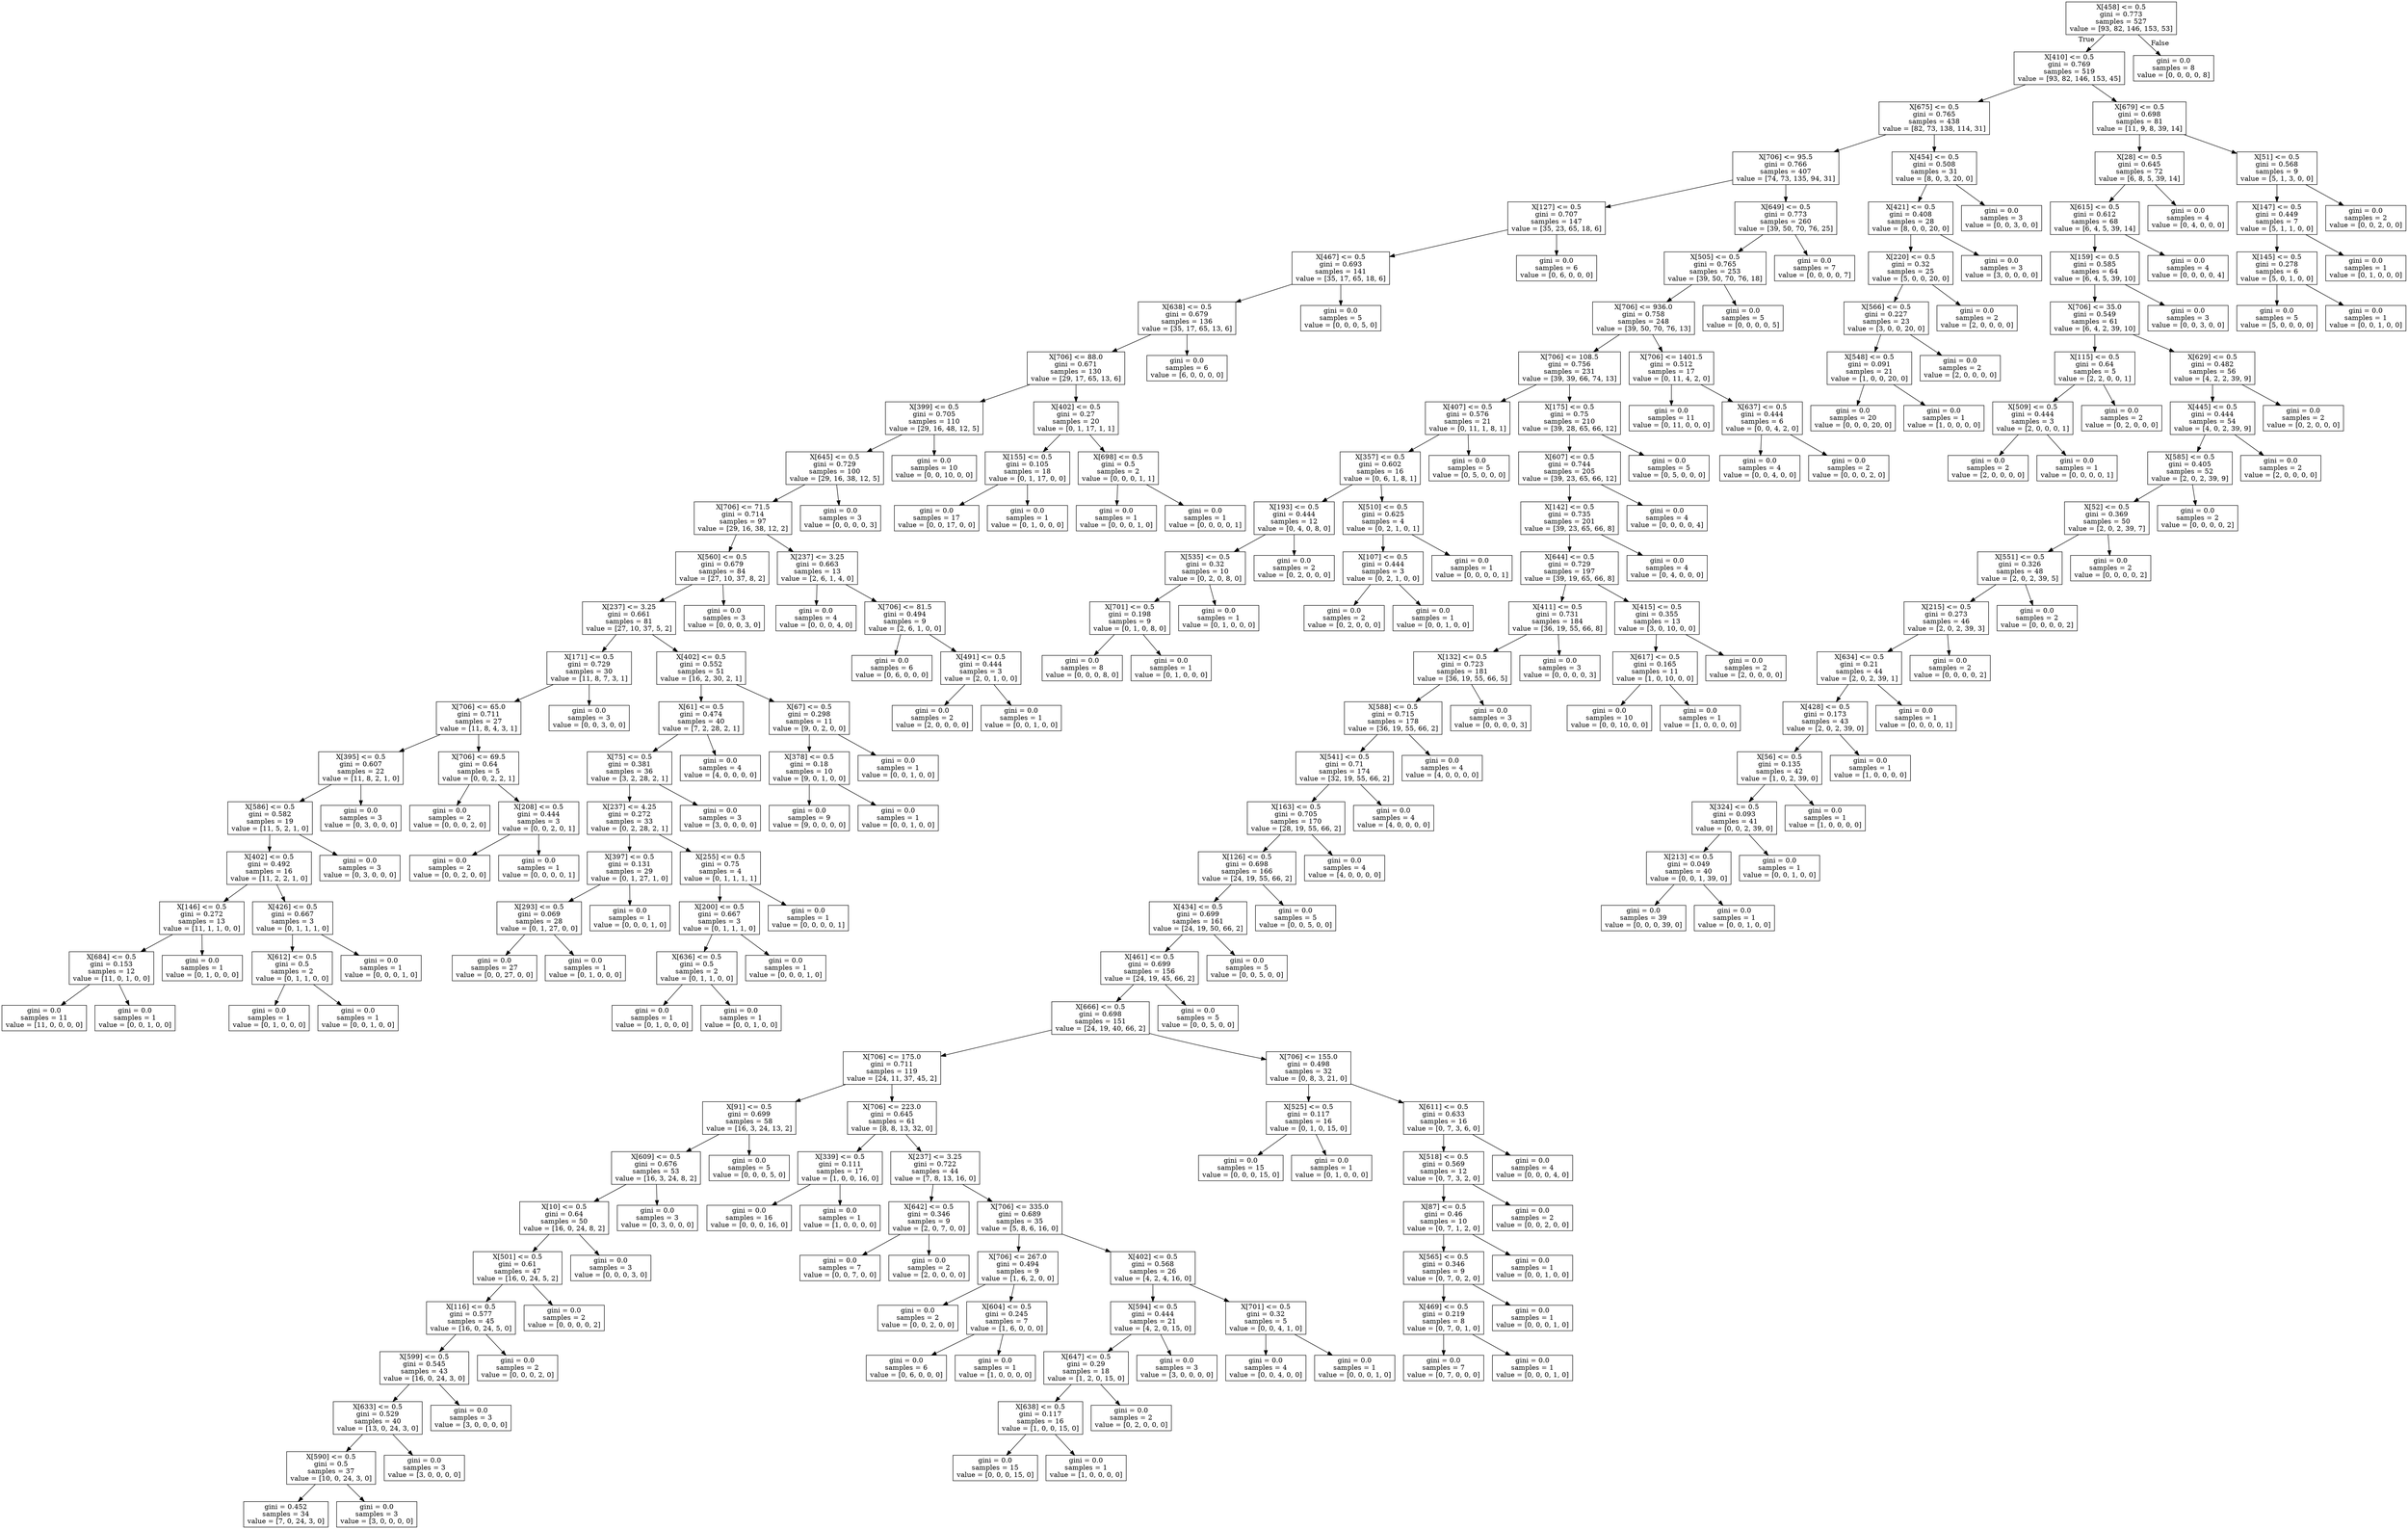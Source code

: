 digraph Tree {
node [shape=box] ;
0 [label="X[458] <= 0.5\ngini = 0.773\nsamples = 527\nvalue = [93, 82, 146, 153, 53]"] ;
1 [label="X[410] <= 0.5\ngini = 0.769\nsamples = 519\nvalue = [93, 82, 146, 153, 45]"] ;
0 -> 1 [labeldistance=2.5, labelangle=45, headlabel="True"] ;
2 [label="X[675] <= 0.5\ngini = 0.765\nsamples = 438\nvalue = [82, 73, 138, 114, 31]"] ;
1 -> 2 ;
3 [label="X[706] <= 95.5\ngini = 0.766\nsamples = 407\nvalue = [74, 73, 135, 94, 31]"] ;
2 -> 3 ;
4 [label="X[127] <= 0.5\ngini = 0.707\nsamples = 147\nvalue = [35, 23, 65, 18, 6]"] ;
3 -> 4 ;
5 [label="X[467] <= 0.5\ngini = 0.693\nsamples = 141\nvalue = [35, 17, 65, 18, 6]"] ;
4 -> 5 ;
6 [label="X[638] <= 0.5\ngini = 0.679\nsamples = 136\nvalue = [35, 17, 65, 13, 6]"] ;
5 -> 6 ;
7 [label="X[706] <= 88.0\ngini = 0.671\nsamples = 130\nvalue = [29, 17, 65, 13, 6]"] ;
6 -> 7 ;
8 [label="X[399] <= 0.5\ngini = 0.705\nsamples = 110\nvalue = [29, 16, 48, 12, 5]"] ;
7 -> 8 ;
9 [label="X[645] <= 0.5\ngini = 0.729\nsamples = 100\nvalue = [29, 16, 38, 12, 5]"] ;
8 -> 9 ;
10 [label="X[706] <= 71.5\ngini = 0.714\nsamples = 97\nvalue = [29, 16, 38, 12, 2]"] ;
9 -> 10 ;
11 [label="X[560] <= 0.5\ngini = 0.679\nsamples = 84\nvalue = [27, 10, 37, 8, 2]"] ;
10 -> 11 ;
12 [label="X[237] <= 3.25\ngini = 0.661\nsamples = 81\nvalue = [27, 10, 37, 5, 2]"] ;
11 -> 12 ;
13 [label="X[171] <= 0.5\ngini = 0.729\nsamples = 30\nvalue = [11, 8, 7, 3, 1]"] ;
12 -> 13 ;
14 [label="X[706] <= 65.0\ngini = 0.711\nsamples = 27\nvalue = [11, 8, 4, 3, 1]"] ;
13 -> 14 ;
15 [label="X[395] <= 0.5\ngini = 0.607\nsamples = 22\nvalue = [11, 8, 2, 1, 0]"] ;
14 -> 15 ;
16 [label="X[586] <= 0.5\ngini = 0.582\nsamples = 19\nvalue = [11, 5, 2, 1, 0]"] ;
15 -> 16 ;
17 [label="X[402] <= 0.5\ngini = 0.492\nsamples = 16\nvalue = [11, 2, 2, 1, 0]"] ;
16 -> 17 ;
18 [label="X[146] <= 0.5\ngini = 0.272\nsamples = 13\nvalue = [11, 1, 1, 0, 0]"] ;
17 -> 18 ;
19 [label="X[684] <= 0.5\ngini = 0.153\nsamples = 12\nvalue = [11, 0, 1, 0, 0]"] ;
18 -> 19 ;
20 [label="gini = 0.0\nsamples = 11\nvalue = [11, 0, 0, 0, 0]"] ;
19 -> 20 ;
21 [label="gini = 0.0\nsamples = 1\nvalue = [0, 0, 1, 0, 0]"] ;
19 -> 21 ;
22 [label="gini = 0.0\nsamples = 1\nvalue = [0, 1, 0, 0, 0]"] ;
18 -> 22 ;
23 [label="X[426] <= 0.5\ngini = 0.667\nsamples = 3\nvalue = [0, 1, 1, 1, 0]"] ;
17 -> 23 ;
24 [label="X[612] <= 0.5\ngini = 0.5\nsamples = 2\nvalue = [0, 1, 1, 0, 0]"] ;
23 -> 24 ;
25 [label="gini = 0.0\nsamples = 1\nvalue = [0, 1, 0, 0, 0]"] ;
24 -> 25 ;
26 [label="gini = 0.0\nsamples = 1\nvalue = [0, 0, 1, 0, 0]"] ;
24 -> 26 ;
27 [label="gini = 0.0\nsamples = 1\nvalue = [0, 0, 0, 1, 0]"] ;
23 -> 27 ;
28 [label="gini = 0.0\nsamples = 3\nvalue = [0, 3, 0, 0, 0]"] ;
16 -> 28 ;
29 [label="gini = 0.0\nsamples = 3\nvalue = [0, 3, 0, 0, 0]"] ;
15 -> 29 ;
30 [label="X[706] <= 69.5\ngini = 0.64\nsamples = 5\nvalue = [0, 0, 2, 2, 1]"] ;
14 -> 30 ;
31 [label="gini = 0.0\nsamples = 2\nvalue = [0, 0, 0, 2, 0]"] ;
30 -> 31 ;
32 [label="X[208] <= 0.5\ngini = 0.444\nsamples = 3\nvalue = [0, 0, 2, 0, 1]"] ;
30 -> 32 ;
33 [label="gini = 0.0\nsamples = 2\nvalue = [0, 0, 2, 0, 0]"] ;
32 -> 33 ;
34 [label="gini = 0.0\nsamples = 1\nvalue = [0, 0, 0, 0, 1]"] ;
32 -> 34 ;
35 [label="gini = 0.0\nsamples = 3\nvalue = [0, 0, 3, 0, 0]"] ;
13 -> 35 ;
36 [label="X[402] <= 0.5\ngini = 0.552\nsamples = 51\nvalue = [16, 2, 30, 2, 1]"] ;
12 -> 36 ;
37 [label="X[61] <= 0.5\ngini = 0.474\nsamples = 40\nvalue = [7, 2, 28, 2, 1]"] ;
36 -> 37 ;
38 [label="X[75] <= 0.5\ngini = 0.381\nsamples = 36\nvalue = [3, 2, 28, 2, 1]"] ;
37 -> 38 ;
39 [label="X[237] <= 4.25\ngini = 0.272\nsamples = 33\nvalue = [0, 2, 28, 2, 1]"] ;
38 -> 39 ;
40 [label="X[397] <= 0.5\ngini = 0.131\nsamples = 29\nvalue = [0, 1, 27, 1, 0]"] ;
39 -> 40 ;
41 [label="X[293] <= 0.5\ngini = 0.069\nsamples = 28\nvalue = [0, 1, 27, 0, 0]"] ;
40 -> 41 ;
42 [label="gini = 0.0\nsamples = 27\nvalue = [0, 0, 27, 0, 0]"] ;
41 -> 42 ;
43 [label="gini = 0.0\nsamples = 1\nvalue = [0, 1, 0, 0, 0]"] ;
41 -> 43 ;
44 [label="gini = 0.0\nsamples = 1\nvalue = [0, 0, 0, 1, 0]"] ;
40 -> 44 ;
45 [label="X[255] <= 0.5\ngini = 0.75\nsamples = 4\nvalue = [0, 1, 1, 1, 1]"] ;
39 -> 45 ;
46 [label="X[200] <= 0.5\ngini = 0.667\nsamples = 3\nvalue = [0, 1, 1, 1, 0]"] ;
45 -> 46 ;
47 [label="X[636] <= 0.5\ngini = 0.5\nsamples = 2\nvalue = [0, 1, 1, 0, 0]"] ;
46 -> 47 ;
48 [label="gini = 0.0\nsamples = 1\nvalue = [0, 1, 0, 0, 0]"] ;
47 -> 48 ;
49 [label="gini = 0.0\nsamples = 1\nvalue = [0, 0, 1, 0, 0]"] ;
47 -> 49 ;
50 [label="gini = 0.0\nsamples = 1\nvalue = [0, 0, 0, 1, 0]"] ;
46 -> 50 ;
51 [label="gini = 0.0\nsamples = 1\nvalue = [0, 0, 0, 0, 1]"] ;
45 -> 51 ;
52 [label="gini = 0.0\nsamples = 3\nvalue = [3, 0, 0, 0, 0]"] ;
38 -> 52 ;
53 [label="gini = 0.0\nsamples = 4\nvalue = [4, 0, 0, 0, 0]"] ;
37 -> 53 ;
54 [label="X[67] <= 0.5\ngini = 0.298\nsamples = 11\nvalue = [9, 0, 2, 0, 0]"] ;
36 -> 54 ;
55 [label="X[378] <= 0.5\ngini = 0.18\nsamples = 10\nvalue = [9, 0, 1, 0, 0]"] ;
54 -> 55 ;
56 [label="gini = 0.0\nsamples = 9\nvalue = [9, 0, 0, 0, 0]"] ;
55 -> 56 ;
57 [label="gini = 0.0\nsamples = 1\nvalue = [0, 0, 1, 0, 0]"] ;
55 -> 57 ;
58 [label="gini = 0.0\nsamples = 1\nvalue = [0, 0, 1, 0, 0]"] ;
54 -> 58 ;
59 [label="gini = 0.0\nsamples = 3\nvalue = [0, 0, 0, 3, 0]"] ;
11 -> 59 ;
60 [label="X[237] <= 3.25\ngini = 0.663\nsamples = 13\nvalue = [2, 6, 1, 4, 0]"] ;
10 -> 60 ;
61 [label="gini = 0.0\nsamples = 4\nvalue = [0, 0, 0, 4, 0]"] ;
60 -> 61 ;
62 [label="X[706] <= 81.5\ngini = 0.494\nsamples = 9\nvalue = [2, 6, 1, 0, 0]"] ;
60 -> 62 ;
63 [label="gini = 0.0\nsamples = 6\nvalue = [0, 6, 0, 0, 0]"] ;
62 -> 63 ;
64 [label="X[491] <= 0.5\ngini = 0.444\nsamples = 3\nvalue = [2, 0, 1, 0, 0]"] ;
62 -> 64 ;
65 [label="gini = 0.0\nsamples = 2\nvalue = [2, 0, 0, 0, 0]"] ;
64 -> 65 ;
66 [label="gini = 0.0\nsamples = 1\nvalue = [0, 0, 1, 0, 0]"] ;
64 -> 66 ;
67 [label="gini = 0.0\nsamples = 3\nvalue = [0, 0, 0, 0, 3]"] ;
9 -> 67 ;
68 [label="gini = 0.0\nsamples = 10\nvalue = [0, 0, 10, 0, 0]"] ;
8 -> 68 ;
69 [label="X[402] <= 0.5\ngini = 0.27\nsamples = 20\nvalue = [0, 1, 17, 1, 1]"] ;
7 -> 69 ;
70 [label="X[155] <= 0.5\ngini = 0.105\nsamples = 18\nvalue = [0, 1, 17, 0, 0]"] ;
69 -> 70 ;
71 [label="gini = 0.0\nsamples = 17\nvalue = [0, 0, 17, 0, 0]"] ;
70 -> 71 ;
72 [label="gini = 0.0\nsamples = 1\nvalue = [0, 1, 0, 0, 0]"] ;
70 -> 72 ;
73 [label="X[698] <= 0.5\ngini = 0.5\nsamples = 2\nvalue = [0, 0, 0, 1, 1]"] ;
69 -> 73 ;
74 [label="gini = 0.0\nsamples = 1\nvalue = [0, 0, 0, 1, 0]"] ;
73 -> 74 ;
75 [label="gini = 0.0\nsamples = 1\nvalue = [0, 0, 0, 0, 1]"] ;
73 -> 75 ;
76 [label="gini = 0.0\nsamples = 6\nvalue = [6, 0, 0, 0, 0]"] ;
6 -> 76 ;
77 [label="gini = 0.0\nsamples = 5\nvalue = [0, 0, 0, 5, 0]"] ;
5 -> 77 ;
78 [label="gini = 0.0\nsamples = 6\nvalue = [0, 6, 0, 0, 0]"] ;
4 -> 78 ;
79 [label="X[649] <= 0.5\ngini = 0.773\nsamples = 260\nvalue = [39, 50, 70, 76, 25]"] ;
3 -> 79 ;
80 [label="X[505] <= 0.5\ngini = 0.765\nsamples = 253\nvalue = [39, 50, 70, 76, 18]"] ;
79 -> 80 ;
81 [label="X[706] <= 936.0\ngini = 0.758\nsamples = 248\nvalue = [39, 50, 70, 76, 13]"] ;
80 -> 81 ;
82 [label="X[706] <= 108.5\ngini = 0.756\nsamples = 231\nvalue = [39, 39, 66, 74, 13]"] ;
81 -> 82 ;
83 [label="X[407] <= 0.5\ngini = 0.576\nsamples = 21\nvalue = [0, 11, 1, 8, 1]"] ;
82 -> 83 ;
84 [label="X[357] <= 0.5\ngini = 0.602\nsamples = 16\nvalue = [0, 6, 1, 8, 1]"] ;
83 -> 84 ;
85 [label="X[193] <= 0.5\ngini = 0.444\nsamples = 12\nvalue = [0, 4, 0, 8, 0]"] ;
84 -> 85 ;
86 [label="X[535] <= 0.5\ngini = 0.32\nsamples = 10\nvalue = [0, 2, 0, 8, 0]"] ;
85 -> 86 ;
87 [label="X[701] <= 0.5\ngini = 0.198\nsamples = 9\nvalue = [0, 1, 0, 8, 0]"] ;
86 -> 87 ;
88 [label="gini = 0.0\nsamples = 8\nvalue = [0, 0, 0, 8, 0]"] ;
87 -> 88 ;
89 [label="gini = 0.0\nsamples = 1\nvalue = [0, 1, 0, 0, 0]"] ;
87 -> 89 ;
90 [label="gini = 0.0\nsamples = 1\nvalue = [0, 1, 0, 0, 0]"] ;
86 -> 90 ;
91 [label="gini = 0.0\nsamples = 2\nvalue = [0, 2, 0, 0, 0]"] ;
85 -> 91 ;
92 [label="X[510] <= 0.5\ngini = 0.625\nsamples = 4\nvalue = [0, 2, 1, 0, 1]"] ;
84 -> 92 ;
93 [label="X[107] <= 0.5\ngini = 0.444\nsamples = 3\nvalue = [0, 2, 1, 0, 0]"] ;
92 -> 93 ;
94 [label="gini = 0.0\nsamples = 2\nvalue = [0, 2, 0, 0, 0]"] ;
93 -> 94 ;
95 [label="gini = 0.0\nsamples = 1\nvalue = [0, 0, 1, 0, 0]"] ;
93 -> 95 ;
96 [label="gini = 0.0\nsamples = 1\nvalue = [0, 0, 0, 0, 1]"] ;
92 -> 96 ;
97 [label="gini = 0.0\nsamples = 5\nvalue = [0, 5, 0, 0, 0]"] ;
83 -> 97 ;
98 [label="X[175] <= 0.5\ngini = 0.75\nsamples = 210\nvalue = [39, 28, 65, 66, 12]"] ;
82 -> 98 ;
99 [label="X[607] <= 0.5\ngini = 0.744\nsamples = 205\nvalue = [39, 23, 65, 66, 12]"] ;
98 -> 99 ;
100 [label="X[142] <= 0.5\ngini = 0.735\nsamples = 201\nvalue = [39, 23, 65, 66, 8]"] ;
99 -> 100 ;
101 [label="X[644] <= 0.5\ngini = 0.729\nsamples = 197\nvalue = [39, 19, 65, 66, 8]"] ;
100 -> 101 ;
102 [label="X[411] <= 0.5\ngini = 0.731\nsamples = 184\nvalue = [36, 19, 55, 66, 8]"] ;
101 -> 102 ;
103 [label="X[132] <= 0.5\ngini = 0.723\nsamples = 181\nvalue = [36, 19, 55, 66, 5]"] ;
102 -> 103 ;
104 [label="X[588] <= 0.5\ngini = 0.715\nsamples = 178\nvalue = [36, 19, 55, 66, 2]"] ;
103 -> 104 ;
105 [label="X[541] <= 0.5\ngini = 0.71\nsamples = 174\nvalue = [32, 19, 55, 66, 2]"] ;
104 -> 105 ;
106 [label="X[163] <= 0.5\ngini = 0.705\nsamples = 170\nvalue = [28, 19, 55, 66, 2]"] ;
105 -> 106 ;
107 [label="X[126] <= 0.5\ngini = 0.698\nsamples = 166\nvalue = [24, 19, 55, 66, 2]"] ;
106 -> 107 ;
108 [label="X[434] <= 0.5\ngini = 0.699\nsamples = 161\nvalue = [24, 19, 50, 66, 2]"] ;
107 -> 108 ;
109 [label="X[461] <= 0.5\ngini = 0.699\nsamples = 156\nvalue = [24, 19, 45, 66, 2]"] ;
108 -> 109 ;
110 [label="X[666] <= 0.5\ngini = 0.698\nsamples = 151\nvalue = [24, 19, 40, 66, 2]"] ;
109 -> 110 ;
111 [label="X[706] <= 175.0\ngini = 0.711\nsamples = 119\nvalue = [24, 11, 37, 45, 2]"] ;
110 -> 111 ;
112 [label="X[91] <= 0.5\ngini = 0.699\nsamples = 58\nvalue = [16, 3, 24, 13, 2]"] ;
111 -> 112 ;
113 [label="X[609] <= 0.5\ngini = 0.676\nsamples = 53\nvalue = [16, 3, 24, 8, 2]"] ;
112 -> 113 ;
114 [label="X[10] <= 0.5\ngini = 0.64\nsamples = 50\nvalue = [16, 0, 24, 8, 2]"] ;
113 -> 114 ;
115 [label="X[501] <= 0.5\ngini = 0.61\nsamples = 47\nvalue = [16, 0, 24, 5, 2]"] ;
114 -> 115 ;
116 [label="X[116] <= 0.5\ngini = 0.577\nsamples = 45\nvalue = [16, 0, 24, 5, 0]"] ;
115 -> 116 ;
117 [label="X[599] <= 0.5\ngini = 0.545\nsamples = 43\nvalue = [16, 0, 24, 3, 0]"] ;
116 -> 117 ;
118 [label="X[633] <= 0.5\ngini = 0.529\nsamples = 40\nvalue = [13, 0, 24, 3, 0]"] ;
117 -> 118 ;
119 [label="X[590] <= 0.5\ngini = 0.5\nsamples = 37\nvalue = [10, 0, 24, 3, 0]"] ;
118 -> 119 ;
120 [label="gini = 0.452\nsamples = 34\nvalue = [7, 0, 24, 3, 0]"] ;
119 -> 120 ;
121 [label="gini = 0.0\nsamples = 3\nvalue = [3, 0, 0, 0, 0]"] ;
119 -> 121 ;
122 [label="gini = 0.0\nsamples = 3\nvalue = [3, 0, 0, 0, 0]"] ;
118 -> 122 ;
123 [label="gini = 0.0\nsamples = 3\nvalue = [3, 0, 0, 0, 0]"] ;
117 -> 123 ;
124 [label="gini = 0.0\nsamples = 2\nvalue = [0, 0, 0, 2, 0]"] ;
116 -> 124 ;
125 [label="gini = 0.0\nsamples = 2\nvalue = [0, 0, 0, 0, 2]"] ;
115 -> 125 ;
126 [label="gini = 0.0\nsamples = 3\nvalue = [0, 0, 0, 3, 0]"] ;
114 -> 126 ;
127 [label="gini = 0.0\nsamples = 3\nvalue = [0, 3, 0, 0, 0]"] ;
113 -> 127 ;
128 [label="gini = 0.0\nsamples = 5\nvalue = [0, 0, 0, 5, 0]"] ;
112 -> 128 ;
129 [label="X[706] <= 223.0\ngini = 0.645\nsamples = 61\nvalue = [8, 8, 13, 32, 0]"] ;
111 -> 129 ;
130 [label="X[339] <= 0.5\ngini = 0.111\nsamples = 17\nvalue = [1, 0, 0, 16, 0]"] ;
129 -> 130 ;
131 [label="gini = 0.0\nsamples = 16\nvalue = [0, 0, 0, 16, 0]"] ;
130 -> 131 ;
132 [label="gini = 0.0\nsamples = 1\nvalue = [1, 0, 0, 0, 0]"] ;
130 -> 132 ;
133 [label="X[237] <= 3.25\ngini = 0.722\nsamples = 44\nvalue = [7, 8, 13, 16, 0]"] ;
129 -> 133 ;
134 [label="X[642] <= 0.5\ngini = 0.346\nsamples = 9\nvalue = [2, 0, 7, 0, 0]"] ;
133 -> 134 ;
135 [label="gini = 0.0\nsamples = 7\nvalue = [0, 0, 7, 0, 0]"] ;
134 -> 135 ;
136 [label="gini = 0.0\nsamples = 2\nvalue = [2, 0, 0, 0, 0]"] ;
134 -> 136 ;
137 [label="X[706] <= 335.0\ngini = 0.689\nsamples = 35\nvalue = [5, 8, 6, 16, 0]"] ;
133 -> 137 ;
138 [label="X[706] <= 267.0\ngini = 0.494\nsamples = 9\nvalue = [1, 6, 2, 0, 0]"] ;
137 -> 138 ;
139 [label="gini = 0.0\nsamples = 2\nvalue = [0, 0, 2, 0, 0]"] ;
138 -> 139 ;
140 [label="X[604] <= 0.5\ngini = 0.245\nsamples = 7\nvalue = [1, 6, 0, 0, 0]"] ;
138 -> 140 ;
141 [label="gini = 0.0\nsamples = 6\nvalue = [0, 6, 0, 0, 0]"] ;
140 -> 141 ;
142 [label="gini = 0.0\nsamples = 1\nvalue = [1, 0, 0, 0, 0]"] ;
140 -> 142 ;
143 [label="X[402] <= 0.5\ngini = 0.568\nsamples = 26\nvalue = [4, 2, 4, 16, 0]"] ;
137 -> 143 ;
144 [label="X[594] <= 0.5\ngini = 0.444\nsamples = 21\nvalue = [4, 2, 0, 15, 0]"] ;
143 -> 144 ;
145 [label="X[647] <= 0.5\ngini = 0.29\nsamples = 18\nvalue = [1, 2, 0, 15, 0]"] ;
144 -> 145 ;
146 [label="X[638] <= 0.5\ngini = 0.117\nsamples = 16\nvalue = [1, 0, 0, 15, 0]"] ;
145 -> 146 ;
147 [label="gini = 0.0\nsamples = 15\nvalue = [0, 0, 0, 15, 0]"] ;
146 -> 147 ;
148 [label="gini = 0.0\nsamples = 1\nvalue = [1, 0, 0, 0, 0]"] ;
146 -> 148 ;
149 [label="gini = 0.0\nsamples = 2\nvalue = [0, 2, 0, 0, 0]"] ;
145 -> 149 ;
150 [label="gini = 0.0\nsamples = 3\nvalue = [3, 0, 0, 0, 0]"] ;
144 -> 150 ;
151 [label="X[701] <= 0.5\ngini = 0.32\nsamples = 5\nvalue = [0, 0, 4, 1, 0]"] ;
143 -> 151 ;
152 [label="gini = 0.0\nsamples = 4\nvalue = [0, 0, 4, 0, 0]"] ;
151 -> 152 ;
153 [label="gini = 0.0\nsamples = 1\nvalue = [0, 0, 0, 1, 0]"] ;
151 -> 153 ;
154 [label="X[706] <= 155.0\ngini = 0.498\nsamples = 32\nvalue = [0, 8, 3, 21, 0]"] ;
110 -> 154 ;
155 [label="X[525] <= 0.5\ngini = 0.117\nsamples = 16\nvalue = [0, 1, 0, 15, 0]"] ;
154 -> 155 ;
156 [label="gini = 0.0\nsamples = 15\nvalue = [0, 0, 0, 15, 0]"] ;
155 -> 156 ;
157 [label="gini = 0.0\nsamples = 1\nvalue = [0, 1, 0, 0, 0]"] ;
155 -> 157 ;
158 [label="X[611] <= 0.5\ngini = 0.633\nsamples = 16\nvalue = [0, 7, 3, 6, 0]"] ;
154 -> 158 ;
159 [label="X[518] <= 0.5\ngini = 0.569\nsamples = 12\nvalue = [0, 7, 3, 2, 0]"] ;
158 -> 159 ;
160 [label="X[87] <= 0.5\ngini = 0.46\nsamples = 10\nvalue = [0, 7, 1, 2, 0]"] ;
159 -> 160 ;
161 [label="X[565] <= 0.5\ngini = 0.346\nsamples = 9\nvalue = [0, 7, 0, 2, 0]"] ;
160 -> 161 ;
162 [label="X[469] <= 0.5\ngini = 0.219\nsamples = 8\nvalue = [0, 7, 0, 1, 0]"] ;
161 -> 162 ;
163 [label="gini = 0.0\nsamples = 7\nvalue = [0, 7, 0, 0, 0]"] ;
162 -> 163 ;
164 [label="gini = 0.0\nsamples = 1\nvalue = [0, 0, 0, 1, 0]"] ;
162 -> 164 ;
165 [label="gini = 0.0\nsamples = 1\nvalue = [0, 0, 0, 1, 0]"] ;
161 -> 165 ;
166 [label="gini = 0.0\nsamples = 1\nvalue = [0, 0, 1, 0, 0]"] ;
160 -> 166 ;
167 [label="gini = 0.0\nsamples = 2\nvalue = [0, 0, 2, 0, 0]"] ;
159 -> 167 ;
168 [label="gini = 0.0\nsamples = 4\nvalue = [0, 0, 0, 4, 0]"] ;
158 -> 168 ;
169 [label="gini = 0.0\nsamples = 5\nvalue = [0, 0, 5, 0, 0]"] ;
109 -> 169 ;
170 [label="gini = 0.0\nsamples = 5\nvalue = [0, 0, 5, 0, 0]"] ;
108 -> 170 ;
171 [label="gini = 0.0\nsamples = 5\nvalue = [0, 0, 5, 0, 0]"] ;
107 -> 171 ;
172 [label="gini = 0.0\nsamples = 4\nvalue = [4, 0, 0, 0, 0]"] ;
106 -> 172 ;
173 [label="gini = 0.0\nsamples = 4\nvalue = [4, 0, 0, 0, 0]"] ;
105 -> 173 ;
174 [label="gini = 0.0\nsamples = 4\nvalue = [4, 0, 0, 0, 0]"] ;
104 -> 174 ;
175 [label="gini = 0.0\nsamples = 3\nvalue = [0, 0, 0, 0, 3]"] ;
103 -> 175 ;
176 [label="gini = 0.0\nsamples = 3\nvalue = [0, 0, 0, 0, 3]"] ;
102 -> 176 ;
177 [label="X[415] <= 0.5\ngini = 0.355\nsamples = 13\nvalue = [3, 0, 10, 0, 0]"] ;
101 -> 177 ;
178 [label="X[617] <= 0.5\ngini = 0.165\nsamples = 11\nvalue = [1, 0, 10, 0, 0]"] ;
177 -> 178 ;
179 [label="gini = 0.0\nsamples = 10\nvalue = [0, 0, 10, 0, 0]"] ;
178 -> 179 ;
180 [label="gini = 0.0\nsamples = 1\nvalue = [1, 0, 0, 0, 0]"] ;
178 -> 180 ;
181 [label="gini = 0.0\nsamples = 2\nvalue = [2, 0, 0, 0, 0]"] ;
177 -> 181 ;
182 [label="gini = 0.0\nsamples = 4\nvalue = [0, 4, 0, 0, 0]"] ;
100 -> 182 ;
183 [label="gini = 0.0\nsamples = 4\nvalue = [0, 0, 0, 0, 4]"] ;
99 -> 183 ;
184 [label="gini = 0.0\nsamples = 5\nvalue = [0, 5, 0, 0, 0]"] ;
98 -> 184 ;
185 [label="X[706] <= 1401.5\ngini = 0.512\nsamples = 17\nvalue = [0, 11, 4, 2, 0]"] ;
81 -> 185 ;
186 [label="gini = 0.0\nsamples = 11\nvalue = [0, 11, 0, 0, 0]"] ;
185 -> 186 ;
187 [label="X[637] <= 0.5\ngini = 0.444\nsamples = 6\nvalue = [0, 0, 4, 2, 0]"] ;
185 -> 187 ;
188 [label="gini = 0.0\nsamples = 4\nvalue = [0, 0, 4, 0, 0]"] ;
187 -> 188 ;
189 [label="gini = 0.0\nsamples = 2\nvalue = [0, 0, 0, 2, 0]"] ;
187 -> 189 ;
190 [label="gini = 0.0\nsamples = 5\nvalue = [0, 0, 0, 0, 5]"] ;
80 -> 190 ;
191 [label="gini = 0.0\nsamples = 7\nvalue = [0, 0, 0, 0, 7]"] ;
79 -> 191 ;
192 [label="X[454] <= 0.5\ngini = 0.508\nsamples = 31\nvalue = [8, 0, 3, 20, 0]"] ;
2 -> 192 ;
193 [label="X[421] <= 0.5\ngini = 0.408\nsamples = 28\nvalue = [8, 0, 0, 20, 0]"] ;
192 -> 193 ;
194 [label="X[220] <= 0.5\ngini = 0.32\nsamples = 25\nvalue = [5, 0, 0, 20, 0]"] ;
193 -> 194 ;
195 [label="X[566] <= 0.5\ngini = 0.227\nsamples = 23\nvalue = [3, 0, 0, 20, 0]"] ;
194 -> 195 ;
196 [label="X[548] <= 0.5\ngini = 0.091\nsamples = 21\nvalue = [1, 0, 0, 20, 0]"] ;
195 -> 196 ;
197 [label="gini = 0.0\nsamples = 20\nvalue = [0, 0, 0, 20, 0]"] ;
196 -> 197 ;
198 [label="gini = 0.0\nsamples = 1\nvalue = [1, 0, 0, 0, 0]"] ;
196 -> 198 ;
199 [label="gini = 0.0\nsamples = 2\nvalue = [2, 0, 0, 0, 0]"] ;
195 -> 199 ;
200 [label="gini = 0.0\nsamples = 2\nvalue = [2, 0, 0, 0, 0]"] ;
194 -> 200 ;
201 [label="gini = 0.0\nsamples = 3\nvalue = [3, 0, 0, 0, 0]"] ;
193 -> 201 ;
202 [label="gini = 0.0\nsamples = 3\nvalue = [0, 0, 3, 0, 0]"] ;
192 -> 202 ;
203 [label="X[679] <= 0.5\ngini = 0.698\nsamples = 81\nvalue = [11, 9, 8, 39, 14]"] ;
1 -> 203 ;
204 [label="X[28] <= 0.5\ngini = 0.645\nsamples = 72\nvalue = [6, 8, 5, 39, 14]"] ;
203 -> 204 ;
205 [label="X[615] <= 0.5\ngini = 0.612\nsamples = 68\nvalue = [6, 4, 5, 39, 14]"] ;
204 -> 205 ;
206 [label="X[159] <= 0.5\ngini = 0.585\nsamples = 64\nvalue = [6, 4, 5, 39, 10]"] ;
205 -> 206 ;
207 [label="X[706] <= 35.0\ngini = 0.549\nsamples = 61\nvalue = [6, 4, 2, 39, 10]"] ;
206 -> 207 ;
208 [label="X[115] <= 0.5\ngini = 0.64\nsamples = 5\nvalue = [2, 2, 0, 0, 1]"] ;
207 -> 208 ;
209 [label="X[509] <= 0.5\ngini = 0.444\nsamples = 3\nvalue = [2, 0, 0, 0, 1]"] ;
208 -> 209 ;
210 [label="gini = 0.0\nsamples = 2\nvalue = [2, 0, 0, 0, 0]"] ;
209 -> 210 ;
211 [label="gini = 0.0\nsamples = 1\nvalue = [0, 0, 0, 0, 1]"] ;
209 -> 211 ;
212 [label="gini = 0.0\nsamples = 2\nvalue = [0, 2, 0, 0, 0]"] ;
208 -> 212 ;
213 [label="X[629] <= 0.5\ngini = 0.482\nsamples = 56\nvalue = [4, 2, 2, 39, 9]"] ;
207 -> 213 ;
214 [label="X[445] <= 0.5\ngini = 0.444\nsamples = 54\nvalue = [4, 0, 2, 39, 9]"] ;
213 -> 214 ;
215 [label="X[585] <= 0.5\ngini = 0.405\nsamples = 52\nvalue = [2, 0, 2, 39, 9]"] ;
214 -> 215 ;
216 [label="X[52] <= 0.5\ngini = 0.369\nsamples = 50\nvalue = [2, 0, 2, 39, 7]"] ;
215 -> 216 ;
217 [label="X[551] <= 0.5\ngini = 0.326\nsamples = 48\nvalue = [2, 0, 2, 39, 5]"] ;
216 -> 217 ;
218 [label="X[215] <= 0.5\ngini = 0.273\nsamples = 46\nvalue = [2, 0, 2, 39, 3]"] ;
217 -> 218 ;
219 [label="X[634] <= 0.5\ngini = 0.21\nsamples = 44\nvalue = [2, 0, 2, 39, 1]"] ;
218 -> 219 ;
220 [label="X[428] <= 0.5\ngini = 0.173\nsamples = 43\nvalue = [2, 0, 2, 39, 0]"] ;
219 -> 220 ;
221 [label="X[56] <= 0.5\ngini = 0.135\nsamples = 42\nvalue = [1, 0, 2, 39, 0]"] ;
220 -> 221 ;
222 [label="X[324] <= 0.5\ngini = 0.093\nsamples = 41\nvalue = [0, 0, 2, 39, 0]"] ;
221 -> 222 ;
223 [label="X[213] <= 0.5\ngini = 0.049\nsamples = 40\nvalue = [0, 0, 1, 39, 0]"] ;
222 -> 223 ;
224 [label="gini = 0.0\nsamples = 39\nvalue = [0, 0, 0, 39, 0]"] ;
223 -> 224 ;
225 [label="gini = 0.0\nsamples = 1\nvalue = [0, 0, 1, 0, 0]"] ;
223 -> 225 ;
226 [label="gini = 0.0\nsamples = 1\nvalue = [0, 0, 1, 0, 0]"] ;
222 -> 226 ;
227 [label="gini = 0.0\nsamples = 1\nvalue = [1, 0, 0, 0, 0]"] ;
221 -> 227 ;
228 [label="gini = 0.0\nsamples = 1\nvalue = [1, 0, 0, 0, 0]"] ;
220 -> 228 ;
229 [label="gini = 0.0\nsamples = 1\nvalue = [0, 0, 0, 0, 1]"] ;
219 -> 229 ;
230 [label="gini = 0.0\nsamples = 2\nvalue = [0, 0, 0, 0, 2]"] ;
218 -> 230 ;
231 [label="gini = 0.0\nsamples = 2\nvalue = [0, 0, 0, 0, 2]"] ;
217 -> 231 ;
232 [label="gini = 0.0\nsamples = 2\nvalue = [0, 0, 0, 0, 2]"] ;
216 -> 232 ;
233 [label="gini = 0.0\nsamples = 2\nvalue = [0, 0, 0, 0, 2]"] ;
215 -> 233 ;
234 [label="gini = 0.0\nsamples = 2\nvalue = [2, 0, 0, 0, 0]"] ;
214 -> 234 ;
235 [label="gini = 0.0\nsamples = 2\nvalue = [0, 2, 0, 0, 0]"] ;
213 -> 235 ;
236 [label="gini = 0.0\nsamples = 3\nvalue = [0, 0, 3, 0, 0]"] ;
206 -> 236 ;
237 [label="gini = 0.0\nsamples = 4\nvalue = [0, 0, 0, 0, 4]"] ;
205 -> 237 ;
238 [label="gini = 0.0\nsamples = 4\nvalue = [0, 4, 0, 0, 0]"] ;
204 -> 238 ;
239 [label="X[51] <= 0.5\ngini = 0.568\nsamples = 9\nvalue = [5, 1, 3, 0, 0]"] ;
203 -> 239 ;
240 [label="X[147] <= 0.5\ngini = 0.449\nsamples = 7\nvalue = [5, 1, 1, 0, 0]"] ;
239 -> 240 ;
241 [label="X[145] <= 0.5\ngini = 0.278\nsamples = 6\nvalue = [5, 0, 1, 0, 0]"] ;
240 -> 241 ;
242 [label="gini = 0.0\nsamples = 5\nvalue = [5, 0, 0, 0, 0]"] ;
241 -> 242 ;
243 [label="gini = 0.0\nsamples = 1\nvalue = [0, 0, 1, 0, 0]"] ;
241 -> 243 ;
244 [label="gini = 0.0\nsamples = 1\nvalue = [0, 1, 0, 0, 0]"] ;
240 -> 244 ;
245 [label="gini = 0.0\nsamples = 2\nvalue = [0, 0, 2, 0, 0]"] ;
239 -> 245 ;
246 [label="gini = 0.0\nsamples = 8\nvalue = [0, 0, 0, 0, 8]"] ;
0 -> 246 [labeldistance=2.5, labelangle=-45, headlabel="False"] ;
}